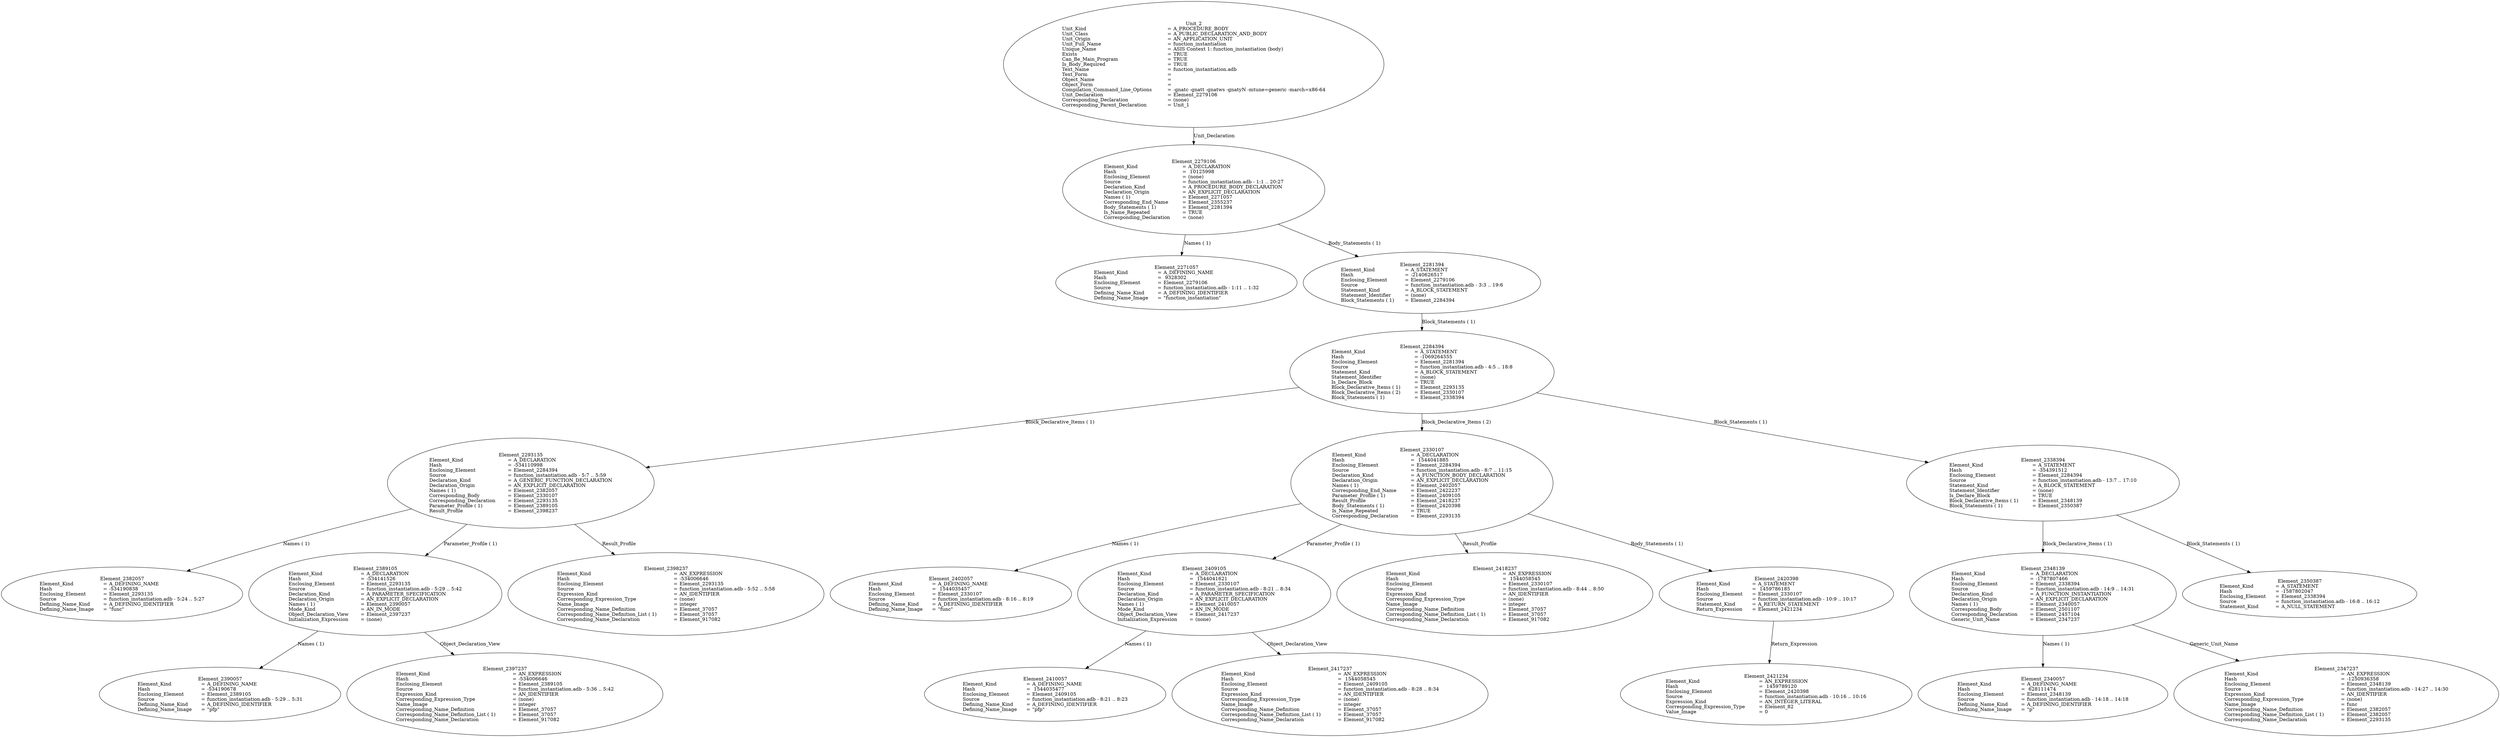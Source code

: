 digraph "function_instantiation.adt" {
  Unit_2 -> Element_2279106
      [ label=Unit_Declaration ];
  Unit_2
      [ label=<<TABLE BORDER="0" CELLBORDER="0" CELLSPACING="0" CELLPADDING="0"> 
          <TR><TD COLSPAN="3">Unit_2</TD></TR>
          <TR><TD ALIGN="LEFT">Unit_Kind   </TD><TD> = </TD><TD ALIGN="LEFT">A_PROCEDURE_BODY</TD></TR>
          <TR><TD ALIGN="LEFT">Unit_Class   </TD><TD> = </TD><TD ALIGN="LEFT">A_PUBLIC_DECLARATION_AND_BODY</TD></TR>
          <TR><TD ALIGN="LEFT">Unit_Origin   </TD><TD> = </TD><TD ALIGN="LEFT">AN_APPLICATION_UNIT</TD></TR>
          <TR><TD ALIGN="LEFT">Unit_Full_Name    </TD><TD> = </TD><TD ALIGN="LEFT">function_instantiation</TD></TR>
          <TR><TD ALIGN="LEFT">Unique_Name   </TD><TD> = </TD><TD ALIGN="LEFT">ASIS Context 1: function_instantiation (body)</TD></TR>
          <TR><TD ALIGN="LEFT">Exists  </TD><TD> = </TD><TD ALIGN="LEFT">TRUE</TD></TR>
          <TR><TD ALIGN="LEFT">Can_Be_Main_Program     </TD><TD> = </TD><TD ALIGN="LEFT">TRUE</TD></TR>
          <TR><TD ALIGN="LEFT">Is_Body_Required     </TD><TD> = </TD><TD ALIGN="LEFT">TRUE</TD></TR>
          <TR><TD ALIGN="LEFT">Text_Name   </TD><TD> = </TD><TD ALIGN="LEFT">function_instantiation.adb</TD></TR>
          <TR><TD ALIGN="LEFT">Text_Form   </TD><TD> = </TD><TD ALIGN="LEFT"></TD></TR>
          <TR><TD ALIGN="LEFT">Object_Name   </TD><TD> = </TD><TD ALIGN="LEFT"></TD></TR>
          <TR><TD ALIGN="LEFT">Object_Form   </TD><TD> = </TD><TD ALIGN="LEFT"></TD></TR>
          <TR><TD ALIGN="LEFT">Compilation_Command_Line_Options         </TD><TD> = </TD><TD ALIGN="LEFT">-gnatc -gnatt -gnatws -gnatyN -mtune=generic -march=x86-64</TD></TR>
          <TR><TD ALIGN="LEFT">Unit_Declaration     </TD><TD> = </TD><TD ALIGN="LEFT">Element_2279106</TD></TR>
          <TR><TD ALIGN="LEFT">Corresponding_Declaration       </TD><TD> = </TD><TD ALIGN="LEFT">(none)</TD></TR>
          <TR><TD ALIGN="LEFT">Corresponding_Parent_Declaration         </TD><TD> = </TD><TD ALIGN="LEFT">Unit_1</TD></TR>
          </TABLE>> ];
  Element_2279106 -> Element_2271057
      [ label="Names ( 1)" ];
  Element_2279106 -> Element_2281394
      [ label="Body_Statements ( 1)" ];
  Element_2279106
      [ label=<<TABLE BORDER="0" CELLBORDER="0" CELLSPACING="0" CELLPADDING="0"> 
          <TR><TD COLSPAN="3">Element_2279106</TD></TR>
          <TR><TD ALIGN="LEFT">Element_Kind    </TD><TD> = </TD><TD ALIGN="LEFT">A_DECLARATION</TD></TR>
          <TR><TD ALIGN="LEFT">Hash  </TD><TD> = </TD><TD ALIGN="LEFT"> 10125998</TD></TR>
          <TR><TD ALIGN="LEFT">Enclosing_Element     </TD><TD> = </TD><TD ALIGN="LEFT">(none)</TD></TR>
          <TR><TD ALIGN="LEFT">Source  </TD><TD> = </TD><TD ALIGN="LEFT">function_instantiation.adb - 1:1 .. 20:27</TD></TR>
          <TR><TD ALIGN="LEFT">Declaration_Kind     </TD><TD> = </TD><TD ALIGN="LEFT">A_PROCEDURE_BODY_DECLARATION</TD></TR>
          <TR><TD ALIGN="LEFT">Declaration_Origin     </TD><TD> = </TD><TD ALIGN="LEFT">AN_EXPLICIT_DECLARATION</TD></TR>
          <TR><TD ALIGN="LEFT">Names ( 1)   </TD><TD> = </TD><TD ALIGN="LEFT">Element_2271057</TD></TR>
          <TR><TD ALIGN="LEFT">Corresponding_End_Name      </TD><TD> = </TD><TD ALIGN="LEFT">Element_2355237</TD></TR>
          <TR><TD ALIGN="LEFT">Body_Statements ( 1)      </TD><TD> = </TD><TD ALIGN="LEFT">Element_2281394</TD></TR>
          <TR><TD ALIGN="LEFT">Is_Name_Repeated     </TD><TD> = </TD><TD ALIGN="LEFT">TRUE</TD></TR>
          <TR><TD ALIGN="LEFT">Corresponding_Declaration       </TD><TD> = </TD><TD ALIGN="LEFT">(none)</TD></TR>
          </TABLE>> ];
  Element_2271057
      [ label=<<TABLE BORDER="0" CELLBORDER="0" CELLSPACING="0" CELLPADDING="0"> 
          <TR><TD COLSPAN="3">Element_2271057</TD></TR>
          <TR><TD ALIGN="LEFT">Element_Kind    </TD><TD> = </TD><TD ALIGN="LEFT">A_DEFINING_NAME</TD></TR>
          <TR><TD ALIGN="LEFT">Hash  </TD><TD> = </TD><TD ALIGN="LEFT"> 9328302</TD></TR>
          <TR><TD ALIGN="LEFT">Enclosing_Element     </TD><TD> = </TD><TD ALIGN="LEFT">Element_2279106</TD></TR>
          <TR><TD ALIGN="LEFT">Source  </TD><TD> = </TD><TD ALIGN="LEFT">function_instantiation.adb - 1:11 .. 1:32</TD></TR>
          <TR><TD ALIGN="LEFT">Defining_Name_Kind     </TD><TD> = </TD><TD ALIGN="LEFT">A_DEFINING_IDENTIFIER</TD></TR>
          <TR><TD ALIGN="LEFT">Defining_Name_Image     </TD><TD> = </TD><TD ALIGN="LEFT">"function_instantiation"</TD></TR>
          </TABLE>> ];
  Element_2281394 -> Element_2284394
      [ label="Block_Statements ( 1)" ];
  Element_2281394
      [ label=<<TABLE BORDER="0" CELLBORDER="0" CELLSPACING="0" CELLPADDING="0"> 
          <TR><TD COLSPAN="3">Element_2281394</TD></TR>
          <TR><TD ALIGN="LEFT">Element_Kind    </TD><TD> = </TD><TD ALIGN="LEFT">A_STATEMENT</TD></TR>
          <TR><TD ALIGN="LEFT">Hash  </TD><TD> = </TD><TD ALIGN="LEFT">-2140626517</TD></TR>
          <TR><TD ALIGN="LEFT">Enclosing_Element     </TD><TD> = </TD><TD ALIGN="LEFT">Element_2279106</TD></TR>
          <TR><TD ALIGN="LEFT">Source  </TD><TD> = </TD><TD ALIGN="LEFT">function_instantiation.adb - 3:3 .. 19:6</TD></TR>
          <TR><TD ALIGN="LEFT">Statement_Kind    </TD><TD> = </TD><TD ALIGN="LEFT">A_BLOCK_STATEMENT</TD></TR>
          <TR><TD ALIGN="LEFT">Statement_Identifier      </TD><TD> = </TD><TD ALIGN="LEFT">(none)</TD></TR>
          <TR><TD ALIGN="LEFT">Block_Statements ( 1)      </TD><TD> = </TD><TD ALIGN="LEFT">Element_2284394</TD></TR>
          </TABLE>> ];
  Element_2284394 -> Element_2293135
      [ label="Block_Declarative_Items ( 1)" ];
  Element_2284394 -> Element_2330107
      [ label="Block_Declarative_Items ( 2)" ];
  Element_2284394 -> Element_2338394
      [ label="Block_Statements ( 1)" ];
  Element_2284394
      [ label=<<TABLE BORDER="0" CELLBORDER="0" CELLSPACING="0" CELLPADDING="0"> 
          <TR><TD COLSPAN="3">Element_2284394</TD></TR>
          <TR><TD ALIGN="LEFT">Element_Kind    </TD><TD> = </TD><TD ALIGN="LEFT">A_STATEMENT</TD></TR>
          <TR><TD ALIGN="LEFT">Hash  </TD><TD> = </TD><TD ALIGN="LEFT">-1069264555</TD></TR>
          <TR><TD ALIGN="LEFT">Enclosing_Element     </TD><TD> = </TD><TD ALIGN="LEFT">Element_2281394</TD></TR>
          <TR><TD ALIGN="LEFT">Source  </TD><TD> = </TD><TD ALIGN="LEFT">function_instantiation.adb - 4:5 .. 18:8</TD></TR>
          <TR><TD ALIGN="LEFT">Statement_Kind    </TD><TD> = </TD><TD ALIGN="LEFT">A_BLOCK_STATEMENT</TD></TR>
          <TR><TD ALIGN="LEFT">Statement_Identifier      </TD><TD> = </TD><TD ALIGN="LEFT">(none)</TD></TR>
          <TR><TD ALIGN="LEFT">Is_Declare_Block     </TD><TD> = </TD><TD ALIGN="LEFT">TRUE</TD></TR>
          <TR><TD ALIGN="LEFT">Block_Declarative_Items ( 1)        </TD><TD> = </TD><TD ALIGN="LEFT">Element_2293135</TD></TR>
          <TR><TD ALIGN="LEFT">Block_Declarative_Items ( 2)        </TD><TD> = </TD><TD ALIGN="LEFT">Element_2330107</TD></TR>
          <TR><TD ALIGN="LEFT">Block_Statements ( 1)      </TD><TD> = </TD><TD ALIGN="LEFT">Element_2338394</TD></TR>
          </TABLE>> ];
  Element_2293135 -> Element_2382057
      [ label="Names ( 1)" ];
  Element_2293135 -> Element_2389105
      [ label="Parameter_Profile ( 1)" ];
  Element_2293135 -> Element_2398237
      [ label=Result_Profile ];
  Element_2293135
      [ label=<<TABLE BORDER="0" CELLBORDER="0" CELLSPACING="0" CELLPADDING="0"> 
          <TR><TD COLSPAN="3">Element_2293135</TD></TR>
          <TR><TD ALIGN="LEFT">Element_Kind    </TD><TD> = </TD><TD ALIGN="LEFT">A_DECLARATION</TD></TR>
          <TR><TD ALIGN="LEFT">Hash  </TD><TD> = </TD><TD ALIGN="LEFT">-534110998</TD></TR>
          <TR><TD ALIGN="LEFT">Enclosing_Element     </TD><TD> = </TD><TD ALIGN="LEFT">Element_2284394</TD></TR>
          <TR><TD ALIGN="LEFT">Source  </TD><TD> = </TD><TD ALIGN="LEFT">function_instantiation.adb - 5:7 .. 5:59</TD></TR>
          <TR><TD ALIGN="LEFT">Declaration_Kind     </TD><TD> = </TD><TD ALIGN="LEFT">A_GENERIC_FUNCTION_DECLARATION</TD></TR>
          <TR><TD ALIGN="LEFT">Declaration_Origin     </TD><TD> = </TD><TD ALIGN="LEFT">AN_EXPLICIT_DECLARATION</TD></TR>
          <TR><TD ALIGN="LEFT">Names ( 1)   </TD><TD> = </TD><TD ALIGN="LEFT">Element_2382057</TD></TR>
          <TR><TD ALIGN="LEFT">Corresponding_Body     </TD><TD> = </TD><TD ALIGN="LEFT">Element_2330107</TD></TR>
          <TR><TD ALIGN="LEFT">Corresponding_Declaration       </TD><TD> = </TD><TD ALIGN="LEFT">Element_2293135</TD></TR>
          <TR><TD ALIGN="LEFT">Parameter_Profile ( 1)      </TD><TD> = </TD><TD ALIGN="LEFT">Element_2389105</TD></TR>
          <TR><TD ALIGN="LEFT">Result_Profile    </TD><TD> = </TD><TD ALIGN="LEFT">Element_2398237</TD></TR>
          </TABLE>> ];
  Element_2382057
      [ label=<<TABLE BORDER="0" CELLBORDER="0" CELLSPACING="0" CELLPADDING="0"> 
          <TR><TD COLSPAN="3">Element_2382057</TD></TR>
          <TR><TD ALIGN="LEFT">Element_Kind    </TD><TD> = </TD><TD ALIGN="LEFT">A_DEFINING_NAME</TD></TR>
          <TR><TD ALIGN="LEFT">Hash  </TD><TD> = </TD><TD ALIGN="LEFT">-534190838</TD></TR>
          <TR><TD ALIGN="LEFT">Enclosing_Element     </TD><TD> = </TD><TD ALIGN="LEFT">Element_2293135</TD></TR>
          <TR><TD ALIGN="LEFT">Source  </TD><TD> = </TD><TD ALIGN="LEFT">function_instantiation.adb - 5:24 .. 5:27</TD></TR>
          <TR><TD ALIGN="LEFT">Defining_Name_Kind     </TD><TD> = </TD><TD ALIGN="LEFT">A_DEFINING_IDENTIFIER</TD></TR>
          <TR><TD ALIGN="LEFT">Defining_Name_Image     </TD><TD> = </TD><TD ALIGN="LEFT">"func"</TD></TR>
          </TABLE>> ];
  Element_2389105 -> Element_2390057
      [ label="Names ( 1)" ];
  Element_2389105 -> Element_2397237
      [ label=Object_Declaration_View ];
  Element_2389105
      [ label=<<TABLE BORDER="0" CELLBORDER="0" CELLSPACING="0" CELLPADDING="0"> 
          <TR><TD COLSPAN="3">Element_2389105</TD></TR>
          <TR><TD ALIGN="LEFT">Element_Kind    </TD><TD> = </TD><TD ALIGN="LEFT">A_DECLARATION</TD></TR>
          <TR><TD ALIGN="LEFT">Hash  </TD><TD> = </TD><TD ALIGN="LEFT">-534141526</TD></TR>
          <TR><TD ALIGN="LEFT">Enclosing_Element     </TD><TD> = </TD><TD ALIGN="LEFT">Element_2293135</TD></TR>
          <TR><TD ALIGN="LEFT">Source  </TD><TD> = </TD><TD ALIGN="LEFT">function_instantiation.adb - 5:29 .. 5:42</TD></TR>
          <TR><TD ALIGN="LEFT">Declaration_Kind     </TD><TD> = </TD><TD ALIGN="LEFT">A_PARAMETER_SPECIFICATION</TD></TR>
          <TR><TD ALIGN="LEFT">Declaration_Origin     </TD><TD> = </TD><TD ALIGN="LEFT">AN_EXPLICIT_DECLARATION</TD></TR>
          <TR><TD ALIGN="LEFT">Names ( 1)   </TD><TD> = </TD><TD ALIGN="LEFT">Element_2390057</TD></TR>
          <TR><TD ALIGN="LEFT">Mode_Kind   </TD><TD> = </TD><TD ALIGN="LEFT">AN_IN_MODE</TD></TR>
          <TR><TD ALIGN="LEFT">Object_Declaration_View      </TD><TD> = </TD><TD ALIGN="LEFT">Element_2397237</TD></TR>
          <TR><TD ALIGN="LEFT">Initialization_Expression       </TD><TD> = </TD><TD ALIGN="LEFT">(none)</TD></TR>
          </TABLE>> ];
  Element_2390057
      [ label=<<TABLE BORDER="0" CELLBORDER="0" CELLSPACING="0" CELLPADDING="0"> 
          <TR><TD COLSPAN="3">Element_2390057</TD></TR>
          <TR><TD ALIGN="LEFT">Element_Kind    </TD><TD> = </TD><TD ALIGN="LEFT">A_DEFINING_NAME</TD></TR>
          <TR><TD ALIGN="LEFT">Hash  </TD><TD> = </TD><TD ALIGN="LEFT">-534190678</TD></TR>
          <TR><TD ALIGN="LEFT">Enclosing_Element     </TD><TD> = </TD><TD ALIGN="LEFT">Element_2389105</TD></TR>
          <TR><TD ALIGN="LEFT">Source  </TD><TD> = </TD><TD ALIGN="LEFT">function_instantiation.adb - 5:29 .. 5:31</TD></TR>
          <TR><TD ALIGN="LEFT">Defining_Name_Kind     </TD><TD> = </TD><TD ALIGN="LEFT">A_DEFINING_IDENTIFIER</TD></TR>
          <TR><TD ALIGN="LEFT">Defining_Name_Image     </TD><TD> = </TD><TD ALIGN="LEFT">"pfp"</TD></TR>
          </TABLE>> ];
  Element_2397237
      [ label=<<TABLE BORDER="0" CELLBORDER="0" CELLSPACING="0" CELLPADDING="0"> 
          <TR><TD COLSPAN="3">Element_2397237</TD></TR>
          <TR><TD ALIGN="LEFT">Element_Kind    </TD><TD> = </TD><TD ALIGN="LEFT">AN_EXPRESSION</TD></TR>
          <TR><TD ALIGN="LEFT">Hash  </TD><TD> = </TD><TD ALIGN="LEFT">-534006646</TD></TR>
          <TR><TD ALIGN="LEFT">Enclosing_Element     </TD><TD> = </TD><TD ALIGN="LEFT">Element_2389105</TD></TR>
          <TR><TD ALIGN="LEFT">Source  </TD><TD> = </TD><TD ALIGN="LEFT">function_instantiation.adb - 5:36 .. 5:42</TD></TR>
          <TR><TD ALIGN="LEFT">Expression_Kind    </TD><TD> = </TD><TD ALIGN="LEFT">AN_IDENTIFIER</TD></TR>
          <TR><TD ALIGN="LEFT">Corresponding_Expression_Type        </TD><TD> = </TD><TD ALIGN="LEFT">(none)</TD></TR>
          <TR><TD ALIGN="LEFT">Name_Image   </TD><TD> = </TD><TD ALIGN="LEFT">integer</TD></TR>
          <TR><TD ALIGN="LEFT">Corresponding_Name_Definition        </TD><TD> = </TD><TD ALIGN="LEFT">Element_37057</TD></TR>
          <TR><TD ALIGN="LEFT">Corresponding_Name_Definition_List ( 1)          </TD><TD> = </TD><TD ALIGN="LEFT">Element_37057</TD></TR>
          <TR><TD ALIGN="LEFT">Corresponding_Name_Declaration        </TD><TD> = </TD><TD ALIGN="LEFT">Element_917082</TD></TR>
          </TABLE>> ];
  Element_2398237
      [ label=<<TABLE BORDER="0" CELLBORDER="0" CELLSPACING="0" CELLPADDING="0"> 
          <TR><TD COLSPAN="3">Element_2398237</TD></TR>
          <TR><TD ALIGN="LEFT">Element_Kind    </TD><TD> = </TD><TD ALIGN="LEFT">AN_EXPRESSION</TD></TR>
          <TR><TD ALIGN="LEFT">Hash  </TD><TD> = </TD><TD ALIGN="LEFT">-534006646</TD></TR>
          <TR><TD ALIGN="LEFT">Enclosing_Element     </TD><TD> = </TD><TD ALIGN="LEFT">Element_2293135</TD></TR>
          <TR><TD ALIGN="LEFT">Source  </TD><TD> = </TD><TD ALIGN="LEFT">function_instantiation.adb - 5:52 .. 5:58</TD></TR>
          <TR><TD ALIGN="LEFT">Expression_Kind    </TD><TD> = </TD><TD ALIGN="LEFT">AN_IDENTIFIER</TD></TR>
          <TR><TD ALIGN="LEFT">Corresponding_Expression_Type        </TD><TD> = </TD><TD ALIGN="LEFT">(none)</TD></TR>
          <TR><TD ALIGN="LEFT">Name_Image   </TD><TD> = </TD><TD ALIGN="LEFT">integer</TD></TR>
          <TR><TD ALIGN="LEFT">Corresponding_Name_Definition        </TD><TD> = </TD><TD ALIGN="LEFT">Element_37057</TD></TR>
          <TR><TD ALIGN="LEFT">Corresponding_Name_Definition_List ( 1)          </TD><TD> = </TD><TD ALIGN="LEFT">Element_37057</TD></TR>
          <TR><TD ALIGN="LEFT">Corresponding_Name_Declaration        </TD><TD> = </TD><TD ALIGN="LEFT">Element_917082</TD></TR>
          </TABLE>> ];
  Element_2330107 -> Element_2402057
      [ label="Names ( 1)" ];
  Element_2330107 -> Element_2409105
      [ label="Parameter_Profile ( 1)" ];
  Element_2330107 -> Element_2418237
      [ label=Result_Profile ];
  Element_2330107 -> Element_2420398
      [ label="Body_Statements ( 1)" ];
  Element_2330107
      [ label=<<TABLE BORDER="0" CELLBORDER="0" CELLSPACING="0" CELLPADDING="0"> 
          <TR><TD COLSPAN="3">Element_2330107</TD></TR>
          <TR><TD ALIGN="LEFT">Element_Kind    </TD><TD> = </TD><TD ALIGN="LEFT">A_DECLARATION</TD></TR>
          <TR><TD ALIGN="LEFT">Hash  </TD><TD> = </TD><TD ALIGN="LEFT"> 1544041885</TD></TR>
          <TR><TD ALIGN="LEFT">Enclosing_Element     </TD><TD> = </TD><TD ALIGN="LEFT">Element_2284394</TD></TR>
          <TR><TD ALIGN="LEFT">Source  </TD><TD> = </TD><TD ALIGN="LEFT">function_instantiation.adb - 8:7 .. 11:15</TD></TR>
          <TR><TD ALIGN="LEFT">Declaration_Kind     </TD><TD> = </TD><TD ALIGN="LEFT">A_FUNCTION_BODY_DECLARATION</TD></TR>
          <TR><TD ALIGN="LEFT">Declaration_Origin     </TD><TD> = </TD><TD ALIGN="LEFT">AN_EXPLICIT_DECLARATION</TD></TR>
          <TR><TD ALIGN="LEFT">Names ( 1)   </TD><TD> = </TD><TD ALIGN="LEFT">Element_2402057</TD></TR>
          <TR><TD ALIGN="LEFT">Corresponding_End_Name      </TD><TD> = </TD><TD ALIGN="LEFT">Element_2422237</TD></TR>
          <TR><TD ALIGN="LEFT">Parameter_Profile ( 1)      </TD><TD> = </TD><TD ALIGN="LEFT">Element_2409105</TD></TR>
          <TR><TD ALIGN="LEFT">Result_Profile    </TD><TD> = </TD><TD ALIGN="LEFT">Element_2418237</TD></TR>
          <TR><TD ALIGN="LEFT">Body_Statements ( 1)      </TD><TD> = </TD><TD ALIGN="LEFT">Element_2420398</TD></TR>
          <TR><TD ALIGN="LEFT">Is_Name_Repeated     </TD><TD> = </TD><TD ALIGN="LEFT">TRUE</TD></TR>
          <TR><TD ALIGN="LEFT">Corresponding_Declaration       </TD><TD> = </TD><TD ALIGN="LEFT">Element_2293135</TD></TR>
          </TABLE>> ];
  Element_2402057
      [ label=<<TABLE BORDER="0" CELLBORDER="0" CELLSPACING="0" CELLPADDING="0"> 
          <TR><TD COLSPAN="3">Element_2402057</TD></TR>
          <TR><TD ALIGN="LEFT">Element_Kind    </TD><TD> = </TD><TD ALIGN="LEFT">A_DEFINING_NAME</TD></TR>
          <TR><TD ALIGN="LEFT">Hash  </TD><TD> = </TD><TD ALIGN="LEFT"> 1544035457</TD></TR>
          <TR><TD ALIGN="LEFT">Enclosing_Element     </TD><TD> = </TD><TD ALIGN="LEFT">Element_2330107</TD></TR>
          <TR><TD ALIGN="LEFT">Source  </TD><TD> = </TD><TD ALIGN="LEFT">function_instantiation.adb - 8:16 .. 8:19</TD></TR>
          <TR><TD ALIGN="LEFT">Defining_Name_Kind     </TD><TD> = </TD><TD ALIGN="LEFT">A_DEFINING_IDENTIFIER</TD></TR>
          <TR><TD ALIGN="LEFT">Defining_Name_Image     </TD><TD> = </TD><TD ALIGN="LEFT">"func"</TD></TR>
          </TABLE>> ];
  Element_2409105 -> Element_2410057
      [ label="Names ( 1)" ];
  Element_2409105 -> Element_2417237
      [ label=Object_Declaration_View ];
  Element_2409105
      [ label=<<TABLE BORDER="0" CELLBORDER="0" CELLSPACING="0" CELLPADDING="0"> 
          <TR><TD COLSPAN="3">Element_2409105</TD></TR>
          <TR><TD ALIGN="LEFT">Element_Kind    </TD><TD> = </TD><TD ALIGN="LEFT">A_DECLARATION</TD></TR>
          <TR><TD ALIGN="LEFT">Hash  </TD><TD> = </TD><TD ALIGN="LEFT"> 1544041621</TD></TR>
          <TR><TD ALIGN="LEFT">Enclosing_Element     </TD><TD> = </TD><TD ALIGN="LEFT">Element_2330107</TD></TR>
          <TR><TD ALIGN="LEFT">Source  </TD><TD> = </TD><TD ALIGN="LEFT">function_instantiation.adb - 8:21 .. 8:34</TD></TR>
          <TR><TD ALIGN="LEFT">Declaration_Kind     </TD><TD> = </TD><TD ALIGN="LEFT">A_PARAMETER_SPECIFICATION</TD></TR>
          <TR><TD ALIGN="LEFT">Declaration_Origin     </TD><TD> = </TD><TD ALIGN="LEFT">AN_EXPLICIT_DECLARATION</TD></TR>
          <TR><TD ALIGN="LEFT">Names ( 1)   </TD><TD> = </TD><TD ALIGN="LEFT">Element_2410057</TD></TR>
          <TR><TD ALIGN="LEFT">Mode_Kind   </TD><TD> = </TD><TD ALIGN="LEFT">AN_IN_MODE</TD></TR>
          <TR><TD ALIGN="LEFT">Object_Declaration_View      </TD><TD> = </TD><TD ALIGN="LEFT">Element_2417237</TD></TR>
          <TR><TD ALIGN="LEFT">Initialization_Expression       </TD><TD> = </TD><TD ALIGN="LEFT">(none)</TD></TR>
          </TABLE>> ];
  Element_2410057
      [ label=<<TABLE BORDER="0" CELLBORDER="0" CELLSPACING="0" CELLPADDING="0"> 
          <TR><TD COLSPAN="3">Element_2410057</TD></TR>
          <TR><TD ALIGN="LEFT">Element_Kind    </TD><TD> = </TD><TD ALIGN="LEFT">A_DEFINING_NAME</TD></TR>
          <TR><TD ALIGN="LEFT">Hash  </TD><TD> = </TD><TD ALIGN="LEFT"> 1544035477</TD></TR>
          <TR><TD ALIGN="LEFT">Enclosing_Element     </TD><TD> = </TD><TD ALIGN="LEFT">Element_2409105</TD></TR>
          <TR><TD ALIGN="LEFT">Source  </TD><TD> = </TD><TD ALIGN="LEFT">function_instantiation.adb - 8:21 .. 8:23</TD></TR>
          <TR><TD ALIGN="LEFT">Defining_Name_Kind     </TD><TD> = </TD><TD ALIGN="LEFT">A_DEFINING_IDENTIFIER</TD></TR>
          <TR><TD ALIGN="LEFT">Defining_Name_Image     </TD><TD> = </TD><TD ALIGN="LEFT">"pfp"</TD></TR>
          </TABLE>> ];
  Element_2417237
      [ label=<<TABLE BORDER="0" CELLBORDER="0" CELLSPACING="0" CELLPADDING="0"> 
          <TR><TD COLSPAN="3">Element_2417237</TD></TR>
          <TR><TD ALIGN="LEFT">Element_Kind    </TD><TD> = </TD><TD ALIGN="LEFT">AN_EXPRESSION</TD></TR>
          <TR><TD ALIGN="LEFT">Hash  </TD><TD> = </TD><TD ALIGN="LEFT"> 1544058545</TD></TR>
          <TR><TD ALIGN="LEFT">Enclosing_Element     </TD><TD> = </TD><TD ALIGN="LEFT">Element_2409105</TD></TR>
          <TR><TD ALIGN="LEFT">Source  </TD><TD> = </TD><TD ALIGN="LEFT">function_instantiation.adb - 8:28 .. 8:34</TD></TR>
          <TR><TD ALIGN="LEFT">Expression_Kind    </TD><TD> = </TD><TD ALIGN="LEFT">AN_IDENTIFIER</TD></TR>
          <TR><TD ALIGN="LEFT">Corresponding_Expression_Type        </TD><TD> = </TD><TD ALIGN="LEFT">(none)</TD></TR>
          <TR><TD ALIGN="LEFT">Name_Image   </TD><TD> = </TD><TD ALIGN="LEFT">integer</TD></TR>
          <TR><TD ALIGN="LEFT">Corresponding_Name_Definition        </TD><TD> = </TD><TD ALIGN="LEFT">Element_37057</TD></TR>
          <TR><TD ALIGN="LEFT">Corresponding_Name_Definition_List ( 1)          </TD><TD> = </TD><TD ALIGN="LEFT">Element_37057</TD></TR>
          <TR><TD ALIGN="LEFT">Corresponding_Name_Declaration        </TD><TD> = </TD><TD ALIGN="LEFT">Element_917082</TD></TR>
          </TABLE>> ];
  Element_2418237
      [ label=<<TABLE BORDER="0" CELLBORDER="0" CELLSPACING="0" CELLPADDING="0"> 
          <TR><TD COLSPAN="3">Element_2418237</TD></TR>
          <TR><TD ALIGN="LEFT">Element_Kind    </TD><TD> = </TD><TD ALIGN="LEFT">AN_EXPRESSION</TD></TR>
          <TR><TD ALIGN="LEFT">Hash  </TD><TD> = </TD><TD ALIGN="LEFT"> 1544058545</TD></TR>
          <TR><TD ALIGN="LEFT">Enclosing_Element     </TD><TD> = </TD><TD ALIGN="LEFT">Element_2330107</TD></TR>
          <TR><TD ALIGN="LEFT">Source  </TD><TD> = </TD><TD ALIGN="LEFT">function_instantiation.adb - 8:44 .. 8:50</TD></TR>
          <TR><TD ALIGN="LEFT">Expression_Kind    </TD><TD> = </TD><TD ALIGN="LEFT">AN_IDENTIFIER</TD></TR>
          <TR><TD ALIGN="LEFT">Corresponding_Expression_Type        </TD><TD> = </TD><TD ALIGN="LEFT">(none)</TD></TR>
          <TR><TD ALIGN="LEFT">Name_Image   </TD><TD> = </TD><TD ALIGN="LEFT">integer</TD></TR>
          <TR><TD ALIGN="LEFT">Corresponding_Name_Definition        </TD><TD> = </TD><TD ALIGN="LEFT">Element_37057</TD></TR>
          <TR><TD ALIGN="LEFT">Corresponding_Name_Definition_List ( 1)          </TD><TD> = </TD><TD ALIGN="LEFT">Element_37057</TD></TR>
          <TR><TD ALIGN="LEFT">Corresponding_Name_Declaration        </TD><TD> = </TD><TD ALIGN="LEFT">Element_917082</TD></TR>
          </TABLE>> ];
  Element_2420398 -> Element_2421234
      [ label=Return_Expression ];
  Element_2420398
      [ label=<<TABLE BORDER="0" CELLBORDER="0" CELLSPACING="0" CELLPADDING="0"> 
          <TR><TD COLSPAN="3">Element_2420398</TD></TR>
          <TR><TD ALIGN="LEFT">Element_Kind    </TD><TD> = </TD><TD ALIGN="LEFT">A_STATEMENT</TD></TR>
          <TR><TD ALIGN="LEFT">Hash  </TD><TD> = </TD><TD ALIGN="LEFT"> 1459786185</TD></TR>
          <TR><TD ALIGN="LEFT">Enclosing_Element     </TD><TD> = </TD><TD ALIGN="LEFT">Element_2330107</TD></TR>
          <TR><TD ALIGN="LEFT">Source  </TD><TD> = </TD><TD ALIGN="LEFT">function_instantiation.adb - 10:9 .. 10:17</TD></TR>
          <TR><TD ALIGN="LEFT">Statement_Kind    </TD><TD> = </TD><TD ALIGN="LEFT">A_RETURN_STATEMENT</TD></TR>
          <TR><TD ALIGN="LEFT">Return_Expression     </TD><TD> = </TD><TD ALIGN="LEFT">Element_2421234</TD></TR>
          </TABLE>> ];
  Element_2421234
      [ label=<<TABLE BORDER="0" CELLBORDER="0" CELLSPACING="0" CELLPADDING="0"> 
          <TR><TD COLSPAN="3">Element_2421234</TD></TR>
          <TR><TD ALIGN="LEFT">Element_Kind    </TD><TD> = </TD><TD ALIGN="LEFT">AN_EXPRESSION</TD></TR>
          <TR><TD ALIGN="LEFT">Hash  </TD><TD> = </TD><TD ALIGN="LEFT"> 1459789120</TD></TR>
          <TR><TD ALIGN="LEFT">Enclosing_Element     </TD><TD> = </TD><TD ALIGN="LEFT">Element_2420398</TD></TR>
          <TR><TD ALIGN="LEFT">Source  </TD><TD> = </TD><TD ALIGN="LEFT">function_instantiation.adb - 10:16 .. 10:16</TD></TR>
          <TR><TD ALIGN="LEFT">Expression_Kind    </TD><TD> = </TD><TD ALIGN="LEFT">AN_INTEGER_LITERAL</TD></TR>
          <TR><TD ALIGN="LEFT">Corresponding_Expression_Type        </TD><TD> = </TD><TD ALIGN="LEFT">Element_82</TD></TR>
          <TR><TD ALIGN="LEFT">Value_Image   </TD><TD> = </TD><TD ALIGN="LEFT">0</TD></TR>
          </TABLE>> ];
  Element_2338394 -> Element_2348139
      [ label="Block_Declarative_Items ( 1)" ];
  Element_2338394 -> Element_2350387
      [ label="Block_Statements ( 1)" ];
  Element_2338394
      [ label=<<TABLE BORDER="0" CELLBORDER="0" CELLSPACING="0" CELLPADDING="0"> 
          <TR><TD COLSPAN="3">Element_2338394</TD></TR>
          <TR><TD ALIGN="LEFT">Element_Kind    </TD><TD> = </TD><TD ALIGN="LEFT">A_STATEMENT</TD></TR>
          <TR><TD ALIGN="LEFT">Hash  </TD><TD> = </TD><TD ALIGN="LEFT">-354391512</TD></TR>
          <TR><TD ALIGN="LEFT">Enclosing_Element     </TD><TD> = </TD><TD ALIGN="LEFT">Element_2284394</TD></TR>
          <TR><TD ALIGN="LEFT">Source  </TD><TD> = </TD><TD ALIGN="LEFT">function_instantiation.adb - 13:7 .. 17:10</TD></TR>
          <TR><TD ALIGN="LEFT">Statement_Kind    </TD><TD> = </TD><TD ALIGN="LEFT">A_BLOCK_STATEMENT</TD></TR>
          <TR><TD ALIGN="LEFT">Statement_Identifier      </TD><TD> = </TD><TD ALIGN="LEFT">(none)</TD></TR>
          <TR><TD ALIGN="LEFT">Is_Declare_Block     </TD><TD> = </TD><TD ALIGN="LEFT">TRUE</TD></TR>
          <TR><TD ALIGN="LEFT">Block_Declarative_Items ( 1)        </TD><TD> = </TD><TD ALIGN="LEFT">Element_2348139</TD></TR>
          <TR><TD ALIGN="LEFT">Block_Statements ( 1)      </TD><TD> = </TD><TD ALIGN="LEFT">Element_2350387</TD></TR>
          </TABLE>> ];
  Element_2348139 -> Element_2340057
      [ label="Names ( 1)" ];
  Element_2348139 -> Element_2347237
      [ label=Generic_Unit_Name ];
  Element_2348139
      [ label=<<TABLE BORDER="0" CELLBORDER="0" CELLSPACING="0" CELLPADDING="0"> 
          <TR><TD COLSPAN="3">Element_2348139</TD></TR>
          <TR><TD ALIGN="LEFT">Element_Kind    </TD><TD> = </TD><TD ALIGN="LEFT">A_DECLARATION</TD></TR>
          <TR><TD ALIGN="LEFT">Hash  </TD><TD> = </TD><TD ALIGN="LEFT">-1787807466</TD></TR>
          <TR><TD ALIGN="LEFT">Enclosing_Element     </TD><TD> = </TD><TD ALIGN="LEFT">Element_2338394</TD></TR>
          <TR><TD ALIGN="LEFT">Source  </TD><TD> = </TD><TD ALIGN="LEFT">function_instantiation.adb - 14:9 .. 14:31</TD></TR>
          <TR><TD ALIGN="LEFT">Declaration_Kind     </TD><TD> = </TD><TD ALIGN="LEFT">A_FUNCTION_INSTANTIATION</TD></TR>
          <TR><TD ALIGN="LEFT">Declaration_Origin     </TD><TD> = </TD><TD ALIGN="LEFT">AN_EXPLICIT_DECLARATION</TD></TR>
          <TR><TD ALIGN="LEFT">Names ( 1)   </TD><TD> = </TD><TD ALIGN="LEFT">Element_2340057</TD></TR>
          <TR><TD ALIGN="LEFT">Corresponding_Body     </TD><TD> = </TD><TD ALIGN="LEFT">Element_2501107</TD></TR>
          <TR><TD ALIGN="LEFT">Corresponding_Declaration       </TD><TD> = </TD><TD ALIGN="LEFT">Element_2457104</TD></TR>
          <TR><TD ALIGN="LEFT">Generic_Unit_Name     </TD><TD> = </TD><TD ALIGN="LEFT">Element_2347237</TD></TR>
          </TABLE>> ];
  Element_2340057
      [ label=<<TABLE BORDER="0" CELLBORDER="0" CELLSPACING="0" CELLPADDING="0"> 
          <TR><TD COLSPAN="3">Element_2340057</TD></TR>
          <TR><TD ALIGN="LEFT">Element_Kind    </TD><TD> = </TD><TD ALIGN="LEFT">A_DEFINING_NAME</TD></TR>
          <TR><TD ALIGN="LEFT">Hash  </TD><TD> = </TD><TD ALIGN="LEFT"> 628111474</TD></TR>
          <TR><TD ALIGN="LEFT">Enclosing_Element     </TD><TD> = </TD><TD ALIGN="LEFT">Element_2348139</TD></TR>
          <TR><TD ALIGN="LEFT">Source  </TD><TD> = </TD><TD ALIGN="LEFT">function_instantiation.adb - 14:18 .. 14:18</TD></TR>
          <TR><TD ALIGN="LEFT">Defining_Name_Kind     </TD><TD> = </TD><TD ALIGN="LEFT">A_DEFINING_IDENTIFIER</TD></TR>
          <TR><TD ALIGN="LEFT">Defining_Name_Image     </TD><TD> = </TD><TD ALIGN="LEFT">"p"</TD></TR>
          </TABLE>> ];
  Element_2347237
      [ label=<<TABLE BORDER="0" CELLBORDER="0" CELLSPACING="0" CELLPADDING="0"> 
          <TR><TD COLSPAN="3">Element_2347237</TD></TR>
          <TR><TD ALIGN="LEFT">Element_Kind    </TD><TD> = </TD><TD ALIGN="LEFT">AN_EXPRESSION</TD></TR>
          <TR><TD ALIGN="LEFT">Hash  </TD><TD> = </TD><TD ALIGN="LEFT">-1250936358</TD></TR>
          <TR><TD ALIGN="LEFT">Enclosing_Element     </TD><TD> = </TD><TD ALIGN="LEFT">Element_2348139</TD></TR>
          <TR><TD ALIGN="LEFT">Source  </TD><TD> = </TD><TD ALIGN="LEFT">function_instantiation.adb - 14:27 .. 14:30</TD></TR>
          <TR><TD ALIGN="LEFT">Expression_Kind    </TD><TD> = </TD><TD ALIGN="LEFT">AN_IDENTIFIER</TD></TR>
          <TR><TD ALIGN="LEFT">Corresponding_Expression_Type        </TD><TD> = </TD><TD ALIGN="LEFT">(none)</TD></TR>
          <TR><TD ALIGN="LEFT">Name_Image   </TD><TD> = </TD><TD ALIGN="LEFT">func</TD></TR>
          <TR><TD ALIGN="LEFT">Corresponding_Name_Definition        </TD><TD> = </TD><TD ALIGN="LEFT">Element_2382057</TD></TR>
          <TR><TD ALIGN="LEFT">Corresponding_Name_Definition_List ( 1)          </TD><TD> = </TD><TD ALIGN="LEFT">Element_2382057</TD></TR>
          <TR><TD ALIGN="LEFT">Corresponding_Name_Declaration        </TD><TD> = </TD><TD ALIGN="LEFT">Element_2293135</TD></TR>
          </TABLE>> ];
  Element_2350387
      [ label=<<TABLE BORDER="0" CELLBORDER="0" CELLSPACING="0" CELLPADDING="0"> 
          <TR><TD COLSPAN="3">Element_2350387</TD></TR>
          <TR><TD ALIGN="LEFT">Element_Kind    </TD><TD> = </TD><TD ALIGN="LEFT">A_STATEMENT</TD></TR>
          <TR><TD ALIGN="LEFT">Hash  </TD><TD> = </TD><TD ALIGN="LEFT">-1587802047</TD></TR>
          <TR><TD ALIGN="LEFT">Enclosing_Element     </TD><TD> = </TD><TD ALIGN="LEFT">Element_2338394</TD></TR>
          <TR><TD ALIGN="LEFT">Source  </TD><TD> = </TD><TD ALIGN="LEFT">function_instantiation.adb - 16:8 .. 16:12</TD></TR>
          <TR><TD ALIGN="LEFT">Statement_Kind    </TD><TD> = </TD><TD ALIGN="LEFT">A_NULL_STATEMENT</TD></TR>
          </TABLE>> ]
}
